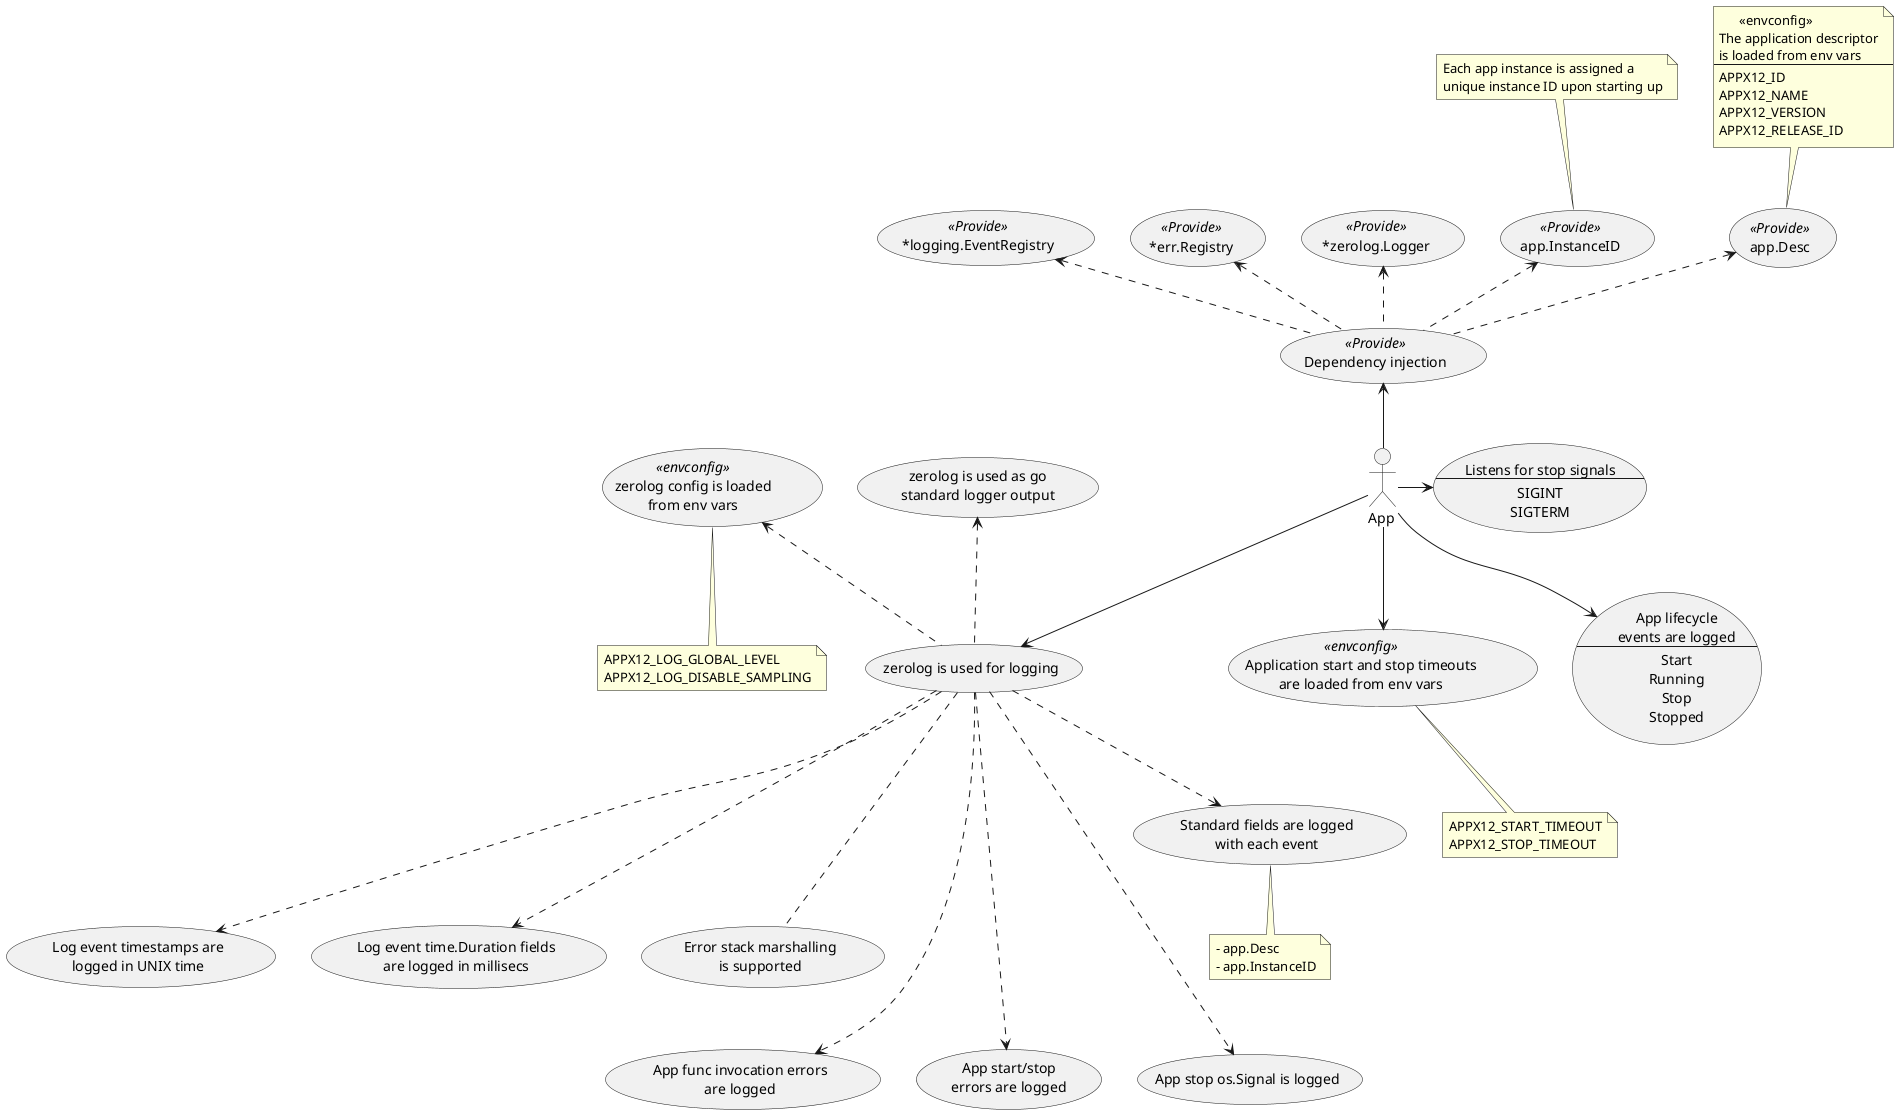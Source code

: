 @startuml
skinparam usecase {
	BackgroundColor<< NEW >> DarkSeaGreen
	BorderColor<< NEW >> YellowGreen
}

actor :App : as APP

usecase APP_TIMEOUTS << envconfig >> as "Application start and stop timeouts
are loaded from env vars"

note bottom of APP_TIMEOUTS {
APPX12_START_TIMEOUT
APPX12_STOP_TIMEOUT
}

usecase APP_LOGGING as "zerolog is used for logging"
usecase ZEROLOG_CONFIG << envconfig >> as "zerolog config is loaded
from env vars"

note bottom of ZEROLOG_CONFIG {
APPX12_LOG_GLOBAL_LEVEL
APPX12_LOG_DISABLE_SAMPLING
}

usecase LOG_APP_DESC as "Standard fields are logged
with each event"

note bottom of LOG_APP_DESC {
- app.Desc
- app.InstanceID
}

usecase LOG_TIMESTAMP as "Log event timestamps are
logged in UNIX time"

usecase LOG_DURATION as "Log event time.Duration fields
are logged in millisecs"

usecase LOG_ERROR_STACK_MARSHALLER as "Error stack marshalling
is supported"

usecase GO_LOGGING as "zerolog is used as go
standard logger output"

usecase DEPENDENCY_INJECTION << Provide >> as "Dependency injection"
usecase PROVIDE_APP_DESC << Provide >> as "app.Desc"

note top of PROVIDE_APP_DESC {
      <<envconfig>>
The application descriptor
is loaded from env vars
---
APPX12_ID
APPX12_NAME
APPX12_VERSION
APPX12_RELEASE_ID
}

usecase PROVIDE_APP_INSTANCE_ID << Provide >> as "app.InstanceID"

note top of PROVIDE_APP_INSTANCE_ID  {
Each app instance is assigned a
unique instance ID upon starting up
}

usecase PROVIDE_LOGGER << Provide >> as "*zerolog.Logger"
usecase PROVIDE_ERR_REGISTRY << Provide >> as "*err.Registry"
usecase PROVIDE_EVENT_REGISTRY << Provide >> as "*logging.EventRegistry"


DEPENDENCY_INJECTION .up.> PROVIDE_APP_DESC
DEPENDENCY_INJECTION .up.> PROVIDE_APP_INSTANCE_ID
DEPENDENCY_INJECTION .up.> PROVIDE_LOGGER
DEPENDENCY_INJECTION .up.> PROVIDE_ERR_REGISTRY
DEPENDENCY_INJECTION .up.> PROVIDE_EVENT_REGISTRY

usecase LOG_APP_LIFECYCLE_EVENTS as "App lifecycle
events are logged
---
Start
Running
Stop
Stopped"

usecase LOG_APP_INVOKE_ERRORS as "App func invocation errors
are logged"

usecase LOG_APP_START_STOP_ERRORS as "App start/stop
errors are logged"

usecase LOG_STOP_SIGNAL_EVENT as "App stop os.Signal is logged"

usecase APP_STOP_SIGNALS as "Listens for stop signals
---
SIGINT
SIGTERM
"

APP_LOGGING .up.> GO_LOGGING
APP_LOGGING .up.> ZEROLOG_CONFIG
APP_LOGGING ..> LOG_APP_DESC
APP_LOGGING ...> LOG_TIMESTAMP
APP_LOGGING ...> LOG_DURATION
APP_LOGGING ....> LOG_APP_INVOKE_ERRORS
APP_LOGGING ....> LOG_APP_START_STOP_ERRORS
APP_LOGGING ....> LOG_STOP_SIGNAL_EVENT
APP_LOGGING ... LOG_ERROR_STACK_MARSHALLER


APP -up-> DEPENDENCY_INJECTION
APP --> APP_TIMEOUTS
APP --> APP_LOGGING

APP --> LOG_APP_LIFECYCLE_EVENTS
APP -> APP_STOP_SIGNALS

@enduml
